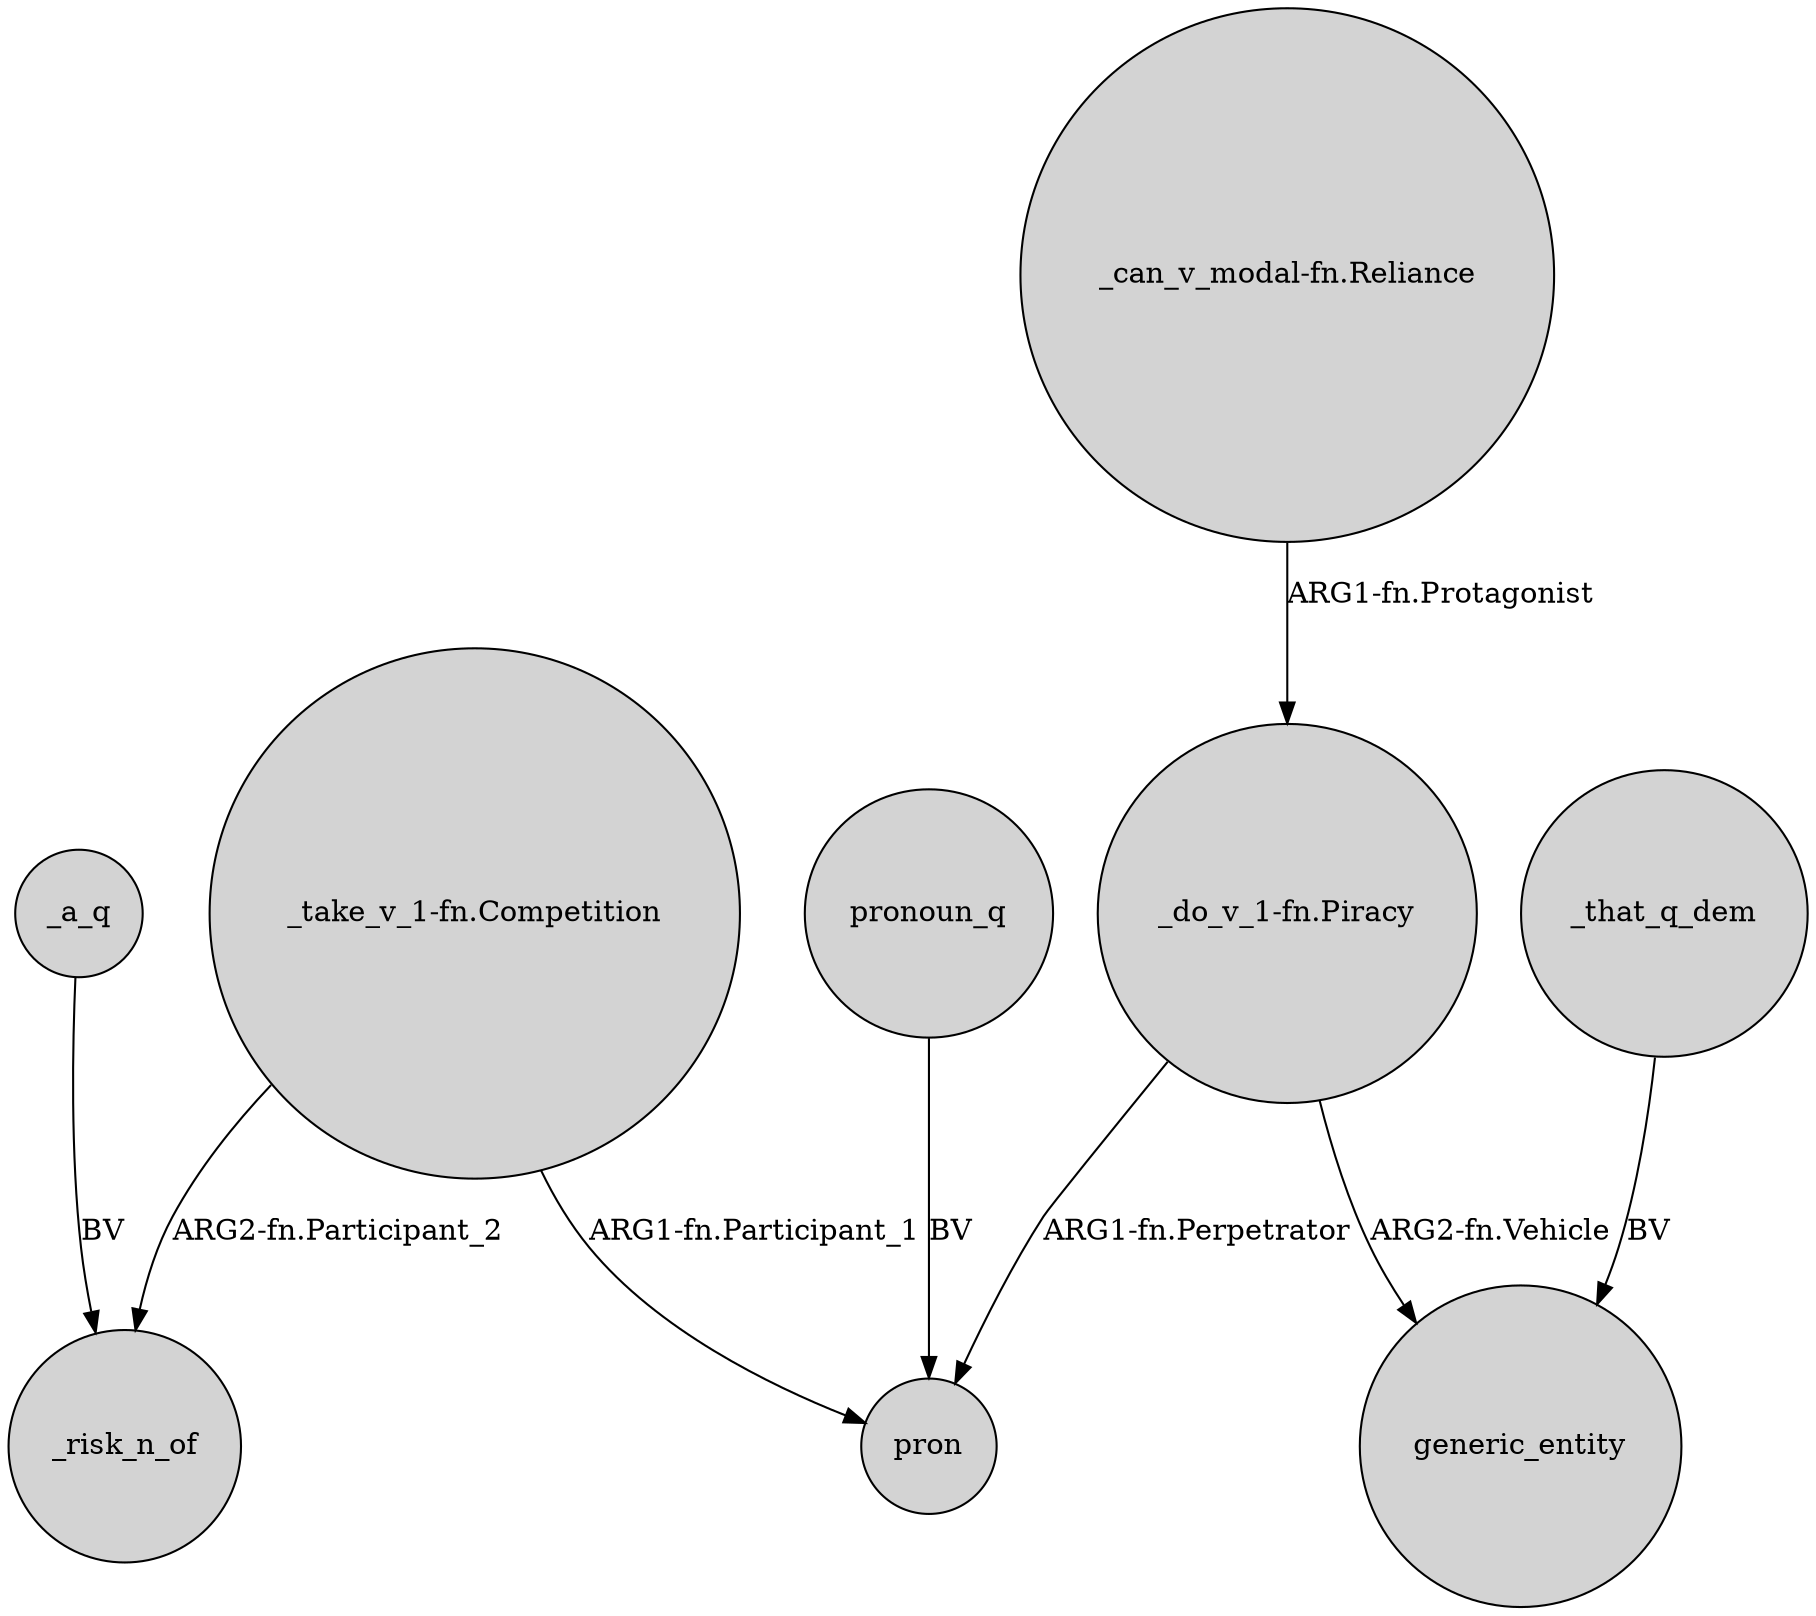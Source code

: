 digraph {
	node [shape=circle style=filled]
	"_do_v_1-fn.Piracy" -> pron [label="ARG1-fn.Perpetrator"]
	_a_q -> _risk_n_of [label=BV]
	_that_q_dem -> generic_entity [label=BV]
	"_can_v_modal-fn.Reliance" -> "_do_v_1-fn.Piracy" [label="ARG1-fn.Protagonist"]
	"_take_v_1-fn.Competition" -> _risk_n_of [label="ARG2-fn.Participant_2"]
	"_take_v_1-fn.Competition" -> pron [label="ARG1-fn.Participant_1"]
	pronoun_q -> pron [label=BV]
	"_do_v_1-fn.Piracy" -> generic_entity [label="ARG2-fn.Vehicle"]
}
